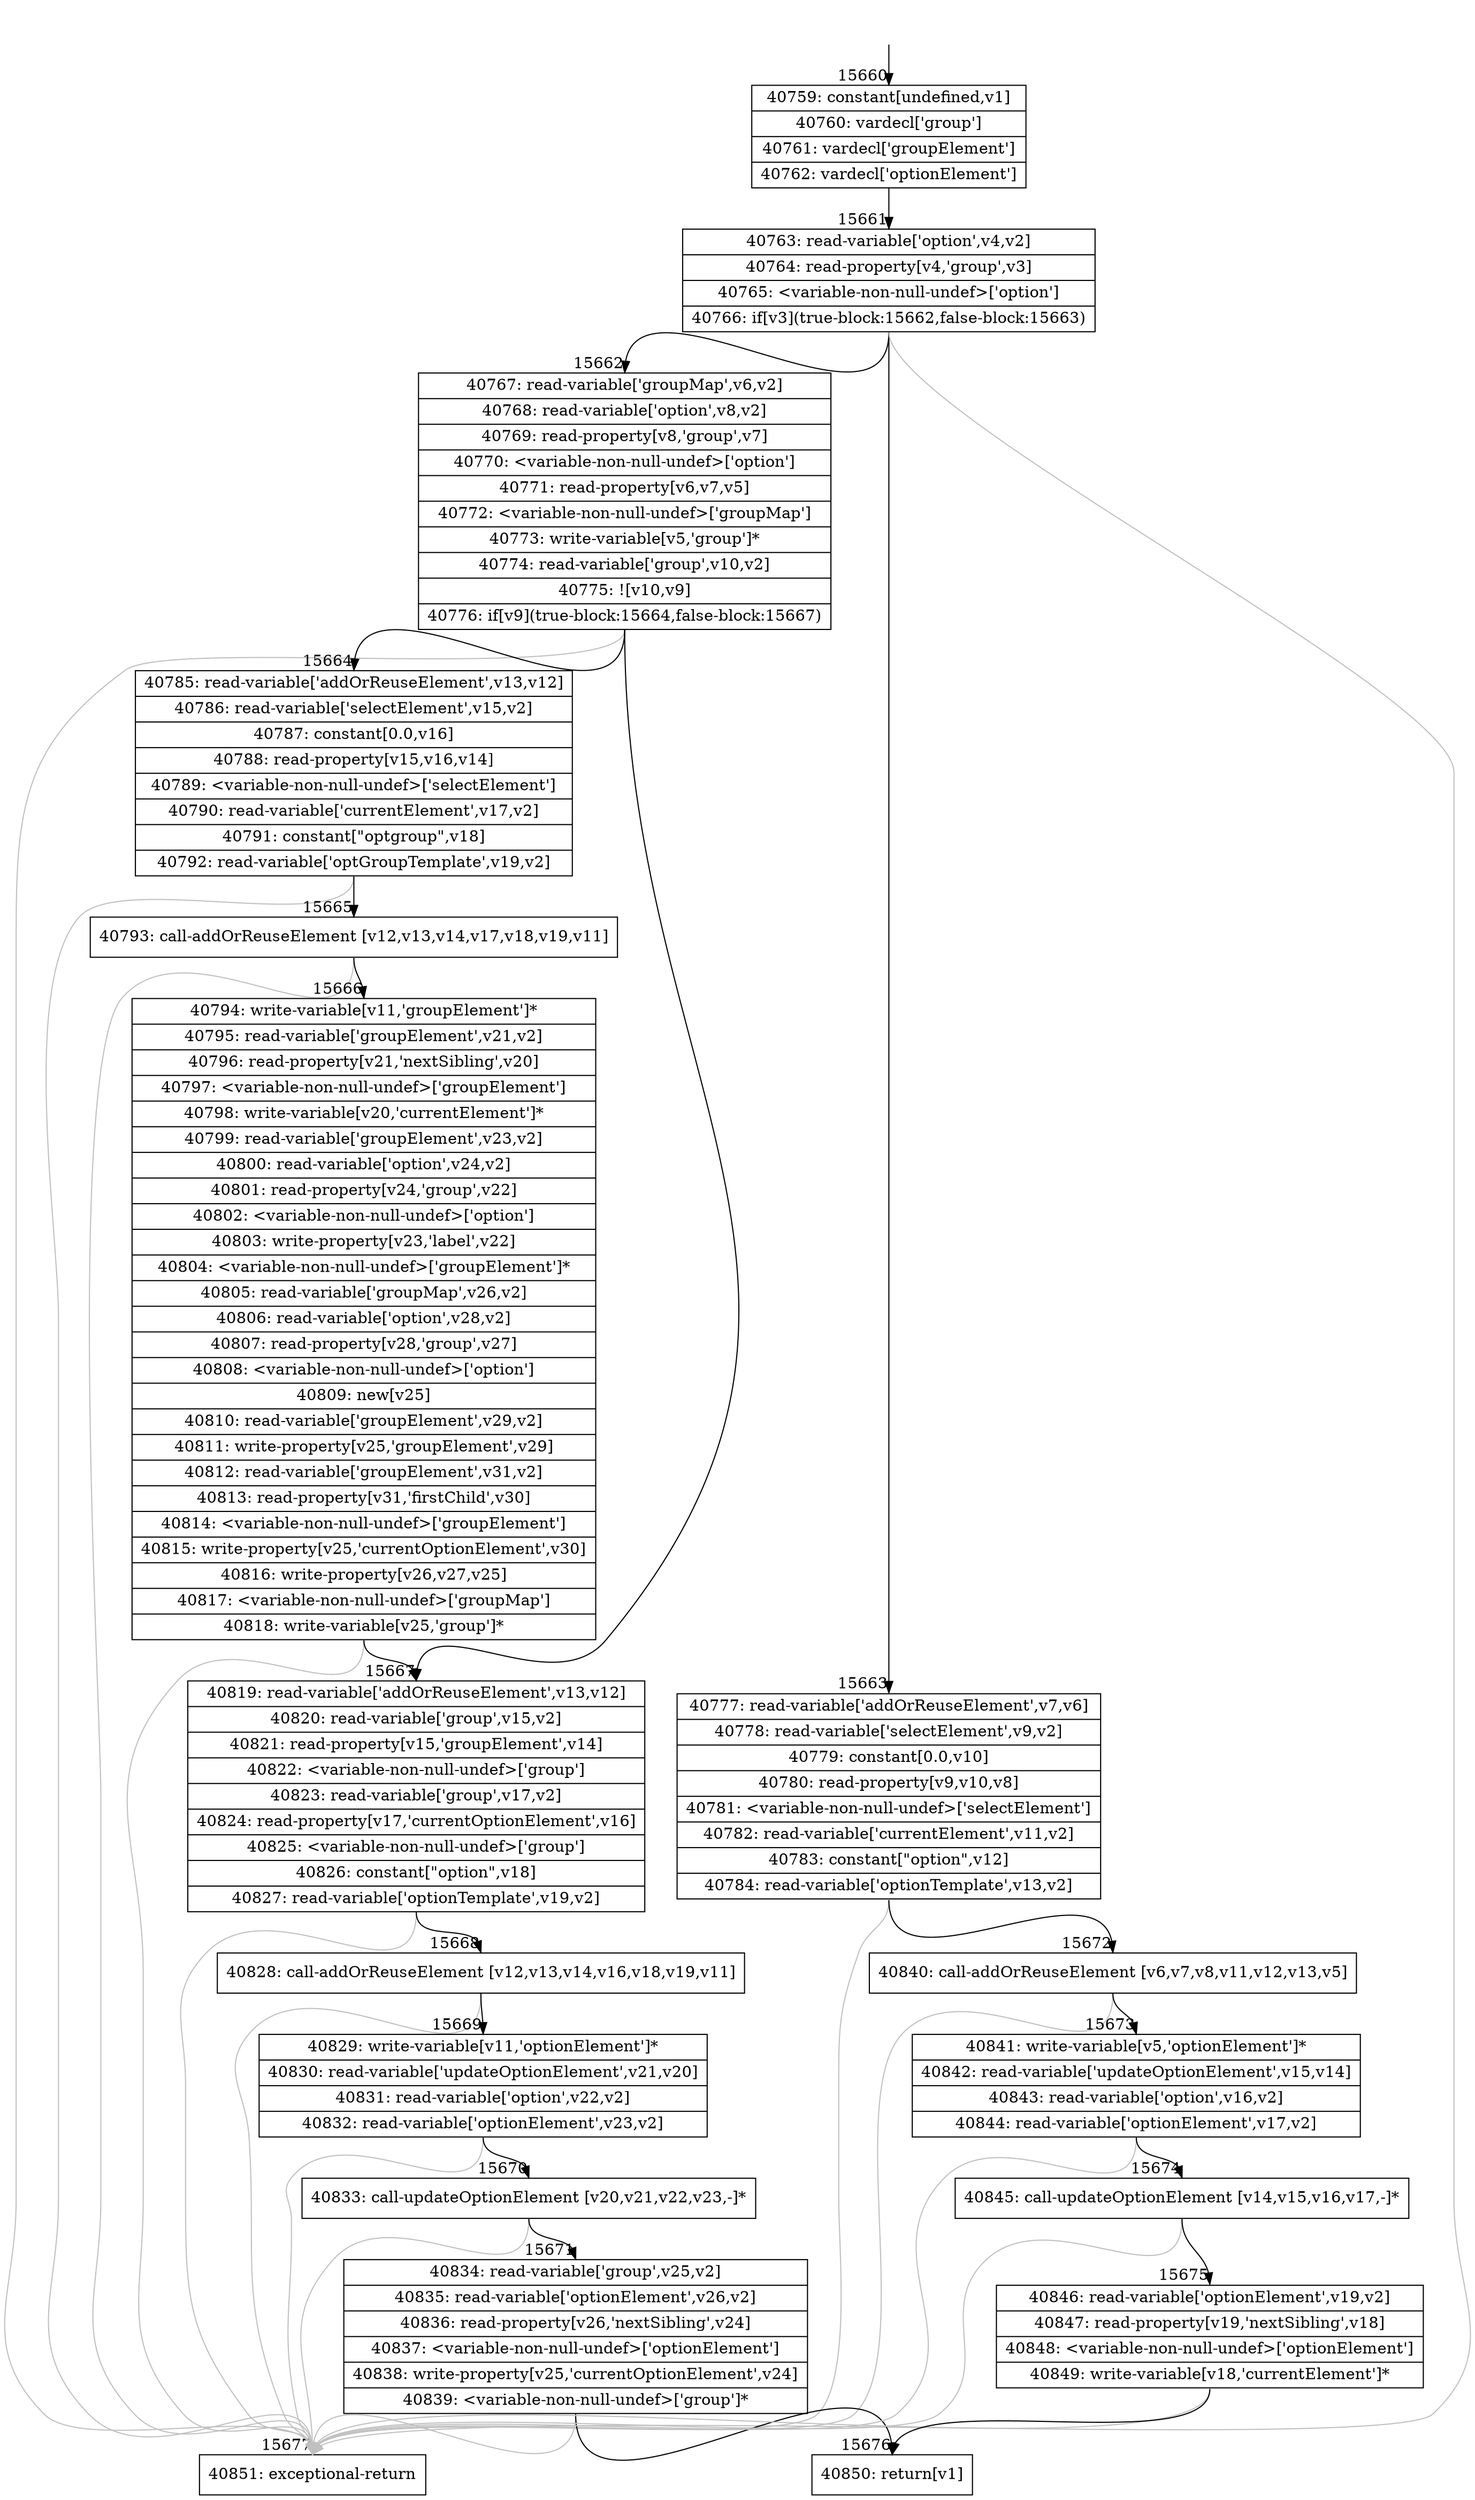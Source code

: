 digraph {
rankdir="TD"
BB_entry1264[shape=none,label=""];
BB_entry1264 -> BB15660 [tailport=s, headport=n, headlabel="    15660"]
BB15660 [shape=record label="{40759: constant[undefined,v1]|40760: vardecl['group']|40761: vardecl['groupElement']|40762: vardecl['optionElement']}" ] 
BB15660 -> BB15661 [tailport=s, headport=n, headlabel="      15661"]
BB15661 [shape=record label="{40763: read-variable['option',v4,v2]|40764: read-property[v4,'group',v3]|40765: \<variable-non-null-undef\>['option']|40766: if[v3](true-block:15662,false-block:15663)}" ] 
BB15661 -> BB15662 [tailport=s, headport=n, headlabel="      15662"]
BB15661 -> BB15663 [tailport=s, headport=n, headlabel="      15663"]
BB15661 -> BB15677 [tailport=s, headport=n, color=gray, headlabel="      15677"]
BB15662 [shape=record label="{40767: read-variable['groupMap',v6,v2]|40768: read-variable['option',v8,v2]|40769: read-property[v8,'group',v7]|40770: \<variable-non-null-undef\>['option']|40771: read-property[v6,v7,v5]|40772: \<variable-non-null-undef\>['groupMap']|40773: write-variable[v5,'group']*|40774: read-variable['group',v10,v2]|40775: ![v10,v9]|40776: if[v9](true-block:15664,false-block:15667)}" ] 
BB15662 -> BB15664 [tailport=s, headport=n, headlabel="      15664"]
BB15662 -> BB15667 [tailport=s, headport=n, headlabel="      15667"]
BB15662 -> BB15677 [tailport=s, headport=n, color=gray]
BB15663 [shape=record label="{40777: read-variable['addOrReuseElement',v7,v6]|40778: read-variable['selectElement',v9,v2]|40779: constant[0.0,v10]|40780: read-property[v9,v10,v8]|40781: \<variable-non-null-undef\>['selectElement']|40782: read-variable['currentElement',v11,v2]|40783: constant[\"option\",v12]|40784: read-variable['optionTemplate',v13,v2]}" ] 
BB15663 -> BB15672 [tailport=s, headport=n, headlabel="      15672"]
BB15663 -> BB15677 [tailport=s, headport=n, color=gray]
BB15664 [shape=record label="{40785: read-variable['addOrReuseElement',v13,v12]|40786: read-variable['selectElement',v15,v2]|40787: constant[0.0,v16]|40788: read-property[v15,v16,v14]|40789: \<variable-non-null-undef\>['selectElement']|40790: read-variable['currentElement',v17,v2]|40791: constant[\"optgroup\",v18]|40792: read-variable['optGroupTemplate',v19,v2]}" ] 
BB15664 -> BB15665 [tailport=s, headport=n, headlabel="      15665"]
BB15664 -> BB15677 [tailport=s, headport=n, color=gray]
BB15665 [shape=record label="{40793: call-addOrReuseElement [v12,v13,v14,v17,v18,v19,v11]}" ] 
BB15665 -> BB15666 [tailport=s, headport=n, headlabel="      15666"]
BB15665 -> BB15677 [tailport=s, headport=n, color=gray]
BB15666 [shape=record label="{40794: write-variable[v11,'groupElement']*|40795: read-variable['groupElement',v21,v2]|40796: read-property[v21,'nextSibling',v20]|40797: \<variable-non-null-undef\>['groupElement']|40798: write-variable[v20,'currentElement']*|40799: read-variable['groupElement',v23,v2]|40800: read-variable['option',v24,v2]|40801: read-property[v24,'group',v22]|40802: \<variable-non-null-undef\>['option']|40803: write-property[v23,'label',v22]|40804: \<variable-non-null-undef\>['groupElement']*|40805: read-variable['groupMap',v26,v2]|40806: read-variable['option',v28,v2]|40807: read-property[v28,'group',v27]|40808: \<variable-non-null-undef\>['option']|40809: new[v25]|40810: read-variable['groupElement',v29,v2]|40811: write-property[v25,'groupElement',v29]|40812: read-variable['groupElement',v31,v2]|40813: read-property[v31,'firstChild',v30]|40814: \<variable-non-null-undef\>['groupElement']|40815: write-property[v25,'currentOptionElement',v30]|40816: write-property[v26,v27,v25]|40817: \<variable-non-null-undef\>['groupMap']|40818: write-variable[v25,'group']*}" ] 
BB15666 -> BB15667 [tailport=s, headport=n]
BB15666 -> BB15677 [tailport=s, headport=n, color=gray]
BB15667 [shape=record label="{40819: read-variable['addOrReuseElement',v13,v12]|40820: read-variable['group',v15,v2]|40821: read-property[v15,'groupElement',v14]|40822: \<variable-non-null-undef\>['group']|40823: read-variable['group',v17,v2]|40824: read-property[v17,'currentOptionElement',v16]|40825: \<variable-non-null-undef\>['group']|40826: constant[\"option\",v18]|40827: read-variable['optionTemplate',v19,v2]}" ] 
BB15667 -> BB15668 [tailport=s, headport=n, headlabel="      15668"]
BB15667 -> BB15677 [tailport=s, headport=n, color=gray]
BB15668 [shape=record label="{40828: call-addOrReuseElement [v12,v13,v14,v16,v18,v19,v11]}" ] 
BB15668 -> BB15669 [tailport=s, headport=n, headlabel="      15669"]
BB15668 -> BB15677 [tailport=s, headport=n, color=gray]
BB15669 [shape=record label="{40829: write-variable[v11,'optionElement']*|40830: read-variable['updateOptionElement',v21,v20]|40831: read-variable['option',v22,v2]|40832: read-variable['optionElement',v23,v2]}" ] 
BB15669 -> BB15670 [tailport=s, headport=n, headlabel="      15670"]
BB15669 -> BB15677 [tailport=s, headport=n, color=gray]
BB15670 [shape=record label="{40833: call-updateOptionElement [v20,v21,v22,v23,-]*}" ] 
BB15670 -> BB15671 [tailport=s, headport=n, headlabel="      15671"]
BB15670 -> BB15677 [tailport=s, headport=n, color=gray]
BB15671 [shape=record label="{40834: read-variable['group',v25,v2]|40835: read-variable['optionElement',v26,v2]|40836: read-property[v26,'nextSibling',v24]|40837: \<variable-non-null-undef\>['optionElement']|40838: write-property[v25,'currentOptionElement',v24]|40839: \<variable-non-null-undef\>['group']*}" ] 
BB15671 -> BB15676 [tailport=s, headport=n, headlabel="      15676"]
BB15671 -> BB15677 [tailport=s, headport=n, color=gray]
BB15672 [shape=record label="{40840: call-addOrReuseElement [v6,v7,v8,v11,v12,v13,v5]}" ] 
BB15672 -> BB15673 [tailport=s, headport=n, headlabel="      15673"]
BB15672 -> BB15677 [tailport=s, headport=n, color=gray]
BB15673 [shape=record label="{40841: write-variable[v5,'optionElement']*|40842: read-variable['updateOptionElement',v15,v14]|40843: read-variable['option',v16,v2]|40844: read-variable['optionElement',v17,v2]}" ] 
BB15673 -> BB15674 [tailport=s, headport=n, headlabel="      15674"]
BB15673 -> BB15677 [tailport=s, headport=n, color=gray]
BB15674 [shape=record label="{40845: call-updateOptionElement [v14,v15,v16,v17,-]*}" ] 
BB15674 -> BB15675 [tailport=s, headport=n, headlabel="      15675"]
BB15674 -> BB15677 [tailport=s, headport=n, color=gray]
BB15675 [shape=record label="{40846: read-variable['optionElement',v19,v2]|40847: read-property[v19,'nextSibling',v18]|40848: \<variable-non-null-undef\>['optionElement']|40849: write-variable[v18,'currentElement']*}" ] 
BB15675 -> BB15676 [tailport=s, headport=n]
BB15675 -> BB15677 [tailport=s, headport=n, color=gray]
BB15676 [shape=record label="{40850: return[v1]}" ] 
BB15677 [shape=record label="{40851: exceptional-return}" ] 
//#$~ 26424
}
